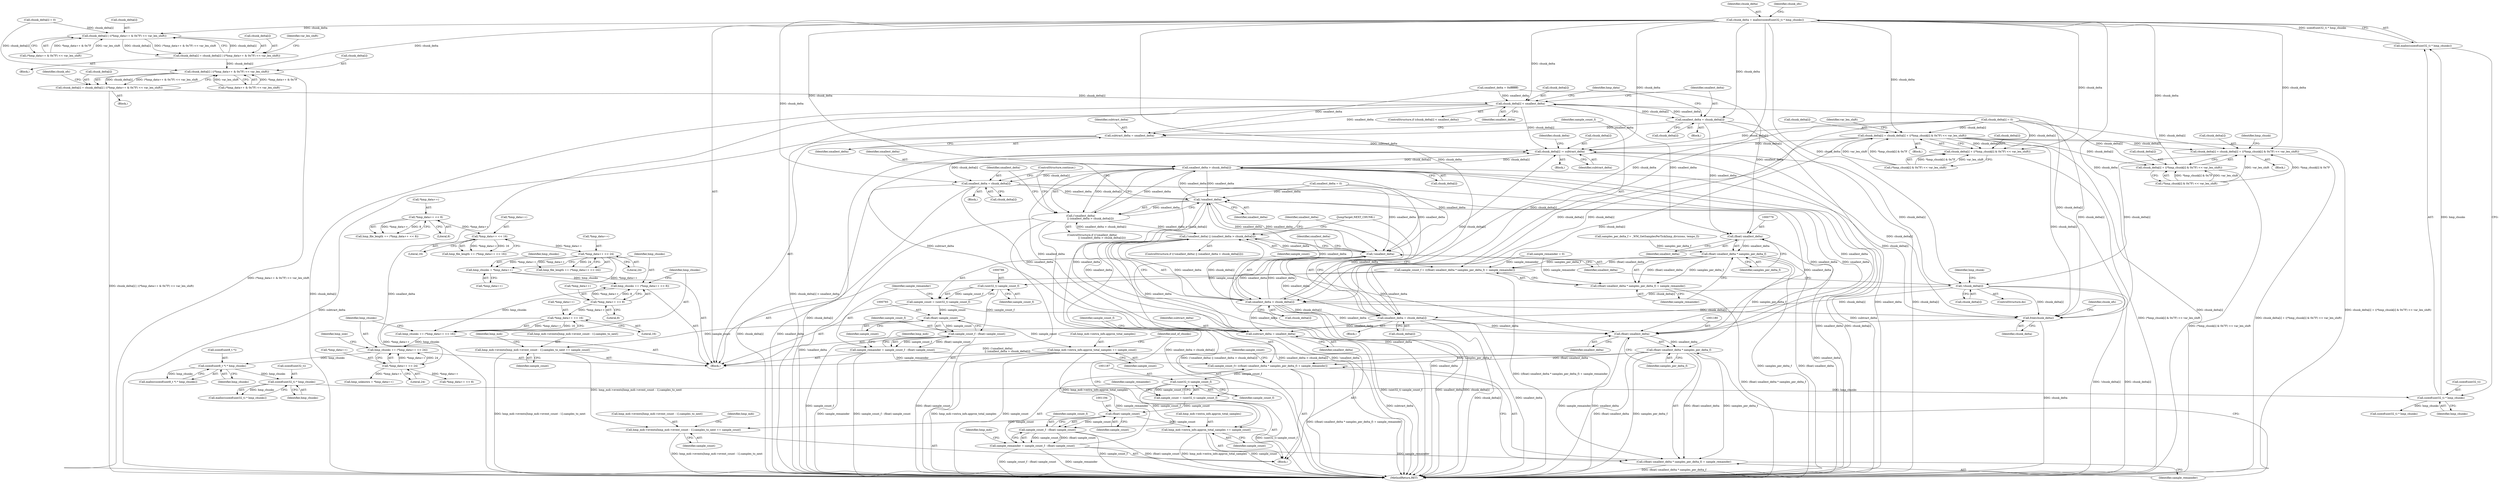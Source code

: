 digraph "0_wildmidi_660b513d99bced8783a4a5984ac2f742c74ebbdd_0@API" {
"1000501" [label="(Call,chunk_delta = malloc(sizeof(uint32_t) * hmp_chunks))"];
"1000503" [label="(Call,malloc(sizeof(uint32_t) * hmp_chunks))"];
"1000504" [label="(Call,sizeof(uint32_t) * hmp_chunks)"];
"1000497" [label="(Call,sizeof(uint32_t) * hmp_chunks)"];
"1000490" [label="(Call,sizeof(uint8_t *) * hmp_chunks)"];
"1000327" [label="(Call,hmp_chunks += (*hmp_data++ << 24))"];
"1000329" [label="(Call,*hmp_data++ << 24)"];
"1000322" [label="(Call,*hmp_data++ << 16)"];
"1000315" [label="(Call,*hmp_data++ << 8)"];
"1000292" [label="(Call,*hmp_data++ << 24)"];
"1000285" [label="(Call,*hmp_data++ << 16)"];
"1000278" [label="(Call,*hmp_data++ << 8)"];
"1000320" [label="(Call,hmp_chunks += (*hmp_data++ << 16))"];
"1000313" [label="(Call,hmp_chunks += (*hmp_data++ << 8))"];
"1000308" [label="(Call,hmp_chunks = *hmp_data++)"];
"1000689" [label="(Call,chunk_delta[i] | ((*hmp_data++ & 0x7F) << var_len_shift))"];
"1000685" [label="(Call,chunk_delta[i] = chunk_delta[i] | ((*hmp_data++ & 0x7F) << var_len_shift))"];
"1000715" [label="(Call,chunk_delta[i] | ((*hmp_data++ & 0x7F) << var_len_shift))"];
"1000711" [label="(Call,chunk_delta[i] = chunk_delta[i] | ((*hmp_data++ & 0x7F) << var_len_shift))"];
"1000731" [label="(Call,chunk_delta[i] < smallest_delta)"];
"1000737" [label="(Call,smallest_delta = chunk_delta[i])"];
"1000771" [label="(Call,subtract_delta = smallest_delta)"];
"1000843" [label="(Call,chunk_delta[i] -= subtract_delta)"];
"1000857" [label="(Call,smallest_delta > chunk_delta[i])"];
"1000855" [label="(Call,!smallest_delta)"];
"1000854" [label="(Call,(!smallest_delta)\n                        || (smallest_delta > chunk_delta[i]))"];
"1001156" [label="(Call,(!smallest_delta) || (smallest_delta > chunk_delta[i]))"];
"1001157" [label="(Call,!smallest_delta)"];
"1001159" [label="(Call,smallest_delta > chunk_delta[i])"];
"1001165" [label="(Call,smallest_delta = chunk_delta[i])"];
"1001172" [label="(Call,subtract_delta = smallest_delta)"];
"1001179" [label="(Call,(float) smallest_delta)"];
"1001178" [label="(Call,(float) smallest_delta * samples_per_delta_f)"];
"1001175" [label="(Call,sample_count_f= (((float) smallest_delta * samples_per_delta_f) + sample_remainder))"];
"1001186" [label="(Call,(uint32_t) sample_count_f)"];
"1001184" [label="(Call,sample_count = (uint32_t) sample_count_f)"];
"1001193" [label="(Call,(float) sample_count)"];
"1001191" [label="(Call,sample_count_f - (float) sample_count)"];
"1001189" [label="(Call,sample_remainder = sample_count_f - (float) sample_count)"];
"1001177" [label="(Call,((float) smallest_delta * samples_per_delta_f) + sample_remainder)"];
"1001196" [label="(Call,hmp_mdi->events[hmp_mdi->event_count - 1].samples_to_next += sample_count)"];
"1001209" [label="(Call,hmp_mdi->extra_info.approx_total_samples += sample_count)"];
"1001271" [label="(Call,free(chunk_delta))"];
"1000863" [label="(Call,smallest_delta = chunk_delta[i])"];
"1000778" [label="(Call,(float) smallest_delta)"];
"1000777" [label="(Call,(float) smallest_delta * samples_per_delta_f)"];
"1000774" [label="(Call,sample_count_f = (((float) smallest_delta * samples_per_delta_f) + sample_remainder))"];
"1000785" [label="(Call,(uint32_t) sample_count_f)"];
"1000783" [label="(Call,sample_count = (uint32_t) sample_count_f)"];
"1000792" [label="(Call,(float) sample_count)"];
"1000790" [label="(Call,sample_count_f - (float) sample_count)"];
"1000788" [label="(Call,sample_remainder = sample_count_f - (float) sample_count)"];
"1000795" [label="(Call,hmp_mdi->events[hmp_mdi->event_count - 1].samples_to_next += sample_count)"];
"1000808" [label="(Call,hmp_mdi->extra_info.approx_total_samples += sample_count)"];
"1000776" [label="(Call,((float) smallest_delta * samples_per_delta_f) + sample_remainder)"];
"1001081" [label="(Call,chunk_delta[i] = chunk_delta[i] + ((*hmp_chunk[i] & 0x7F) << var_len_shift))"];
"1001085" [label="(Call,chunk_delta[i] + ((*hmp_chunk[i] & 0x7F) << var_len_shift))"];
"1001127" [label="(Call,chunk_delta[i] = chunk_delta[i] + ((*hmp_chunk[i] & 0x7F) << var_len_shift))"];
"1001151" [label="(Call,!chunk_delta[i])"];
"1001131" [label="(Call,chunk_delta[i] + ((*hmp_chunk[i] & 0x7F) << var_len_shift))"];
"1000283" [label="(Call,hmp_file_length += (*hmp_data++ << 16))"];
"1000870" [label="(Block,)"];
"1000491" [label="(Call,sizeof(uint8_t *))"];
"1000279" [label="(Call,*hmp_data++)"];
"1001165" [label="(Call,smallest_delta = chunk_delta[i])"];
"1000858" [label="(Identifier,smallest_delta)"];
"1000507" [label="(Identifier,hmp_chunks)"];
"1001155" [label="(ControlStructure,if ((!smallest_delta) || (smallest_delta > chunk_delta[i])))"];
"1001208" [label="(Identifier,sample_count)"];
"1000685" [label="(Call,chunk_delta[i] = chunk_delta[i] | ((*hmp_data++ & 0x7F) << var_len_shift))"];
"1000693" [label="(Call,(*hmp_data++ & 0x7F) << var_len_shift)"];
"1001183" [label="(Identifier,sample_remainder)"];
"1000780" [label="(Identifier,smallest_delta)"];
"1000731" [label="(Call,chunk_delta[i] < smallest_delta)"];
"1000503" [label="(Call,malloc(sizeof(uint32_t) * hmp_chunks))"];
"1000335" [label="(Identifier,hmp_size)"];
"1000738" [label="(Identifier,smallest_delta)"];
"1001177" [label="(Call,((float) smallest_delta * samples_per_delta_f) + sample_remainder)"];
"1000854" [label="(Call,(!smallest_delta)\n                        || (smallest_delta > chunk_delta[i]))"];
"1000689" [label="(Call,chunk_delta[i] | ((*hmp_data++ & 0x7F) << var_len_shift))"];
"1000690" [label="(Call,chunk_delta[i])"];
"1000739" [label="(Call,chunk_delta[i])"];
"1001082" [label="(Call,chunk_delta[i])"];
"1000498" [label="(Call,sizeof(uint32_t))"];
"1000782" [label="(Identifier,sample_remainder)"];
"1000736" [label="(Block,)"];
"1001274" [label="(Identifier,chunk_ofs)"];
"1000497" [label="(Call,sizeof(uint32_t) * hmp_chunks)"];
"1001185" [label="(Identifier,sample_count)"];
"1000869" [label="(ControlStructure,do)"];
"1000308" [label="(Call,hmp_chunks = *hmp_data++)"];
"1000322" [label="(Call,*hmp_data++ << 16)"];
"1000316" [label="(Call,*hmp_data++)"];
"1000743" [label="(Identifier,hmp_data)"];
"1001210" [label="(Call,hmp_mdi->extra_info.approx_total_samples)"];
"1001178" [label="(Call,(float) smallest_delta * samples_per_delta_f)"];
"1000819" [label="(Block,)"];
"1000423" [label="(Call,samples_per_delta_f = _WM_GetSamplesPerTick(hmp_divisions, tempo_f))"];
"1001074" [label="(Block,)"];
"1000799" [label="(Identifier,hmp_mdi)"];
"1001287" [label="(MethodReturn,RET)"];
"1001212" [label="(Identifier,hmp_mdi)"];
"1000330" [label="(Call,*hmp_data++)"];
"1001131" [label="(Call,chunk_delta[i] + ((*hmp_chunk[i] & 0x7F) << var_len_shift))"];
"1000857" [label="(Call,smallest_delta > chunk_delta[i])"];
"1000496" [label="(Call,malloc(sizeof(uint32_t) * hmp_chunks))"];
"1000732" [label="(Call,chunk_delta[i])"];
"1000669" [label="(Call,chunk_delta[i] = 0)"];
"1001152" [label="(Call,chunk_delta[i])"];
"1000784" [label="(Identifier,sample_count)"];
"1000329" [label="(Call,*hmp_data++ << 24)"];
"1001135" [label="(Call,(*hmp_chunk[i] & 0x7F) << var_len_shift)"];
"1001179" [label="(Call,(float) smallest_delta)"];
"1000850" [label="(Identifier,chunk_delta)"];
"1000859" [label="(Call,chunk_delta[i])"];
"1000286" [label="(Call,*hmp_data++)"];
"1000788" [label="(Call,sample_remainder = sample_count_f - (float) sample_count)"];
"1000811" [label="(Identifier,hmp_mdi)"];
"1001186" [label="(Call,(uint32_t) sample_count_f)"];
"1000333" [label="(Literal,24)"];
"1001193" [label="(Call,(float) sample_count)"];
"1001209" [label="(Call,hmp_mdi->extra_info.approx_total_samples += sample_count)"];
"1000505" [label="(Call,sizeof(uint32_t))"];
"1001181" [label="(Identifier,smallest_delta)"];
"1000327" [label="(Call,hmp_chunks += (*hmp_data++ << 24))"];
"1000500" [label="(Identifier,hmp_chunks)"];
"1000715" [label="(Call,chunk_delta[i] | ((*hmp_data++ & 0x7F) << var_len_shift))"];
"1001195" [label="(Identifier,sample_count)"];
"1000792" [label="(Call,(float) sample_count)"];
"1001098" [label="(Identifier,var_len_shift)"];
"1001200" [label="(Identifier,hmp_mdi)"];
"1001174" [label="(Identifier,smallest_delta)"];
"1000323" [label="(Call,*hmp_data++)"];
"1000326" [label="(Literal,16)"];
"1001158" [label="(Identifier,smallest_delta)"];
"1001190" [label="(Identifier,sample_remainder)"];
"1001085" [label="(Call,chunk_delta[i] + ((*hmp_chunk[i] & 0x7F) << var_len_shift))"];
"1000843" [label="(Call,chunk_delta[i] -= subtract_delta)"];
"1001159" [label="(Call,smallest_delta > chunk_delta[i])"];
"1000282" [label="(Literal,8)"];
"1001160" [label="(Identifier,smallest_delta)"];
"1001170" [label="(JumpTarget,NEXT_CHUNK:)"];
"1001196" [label="(Call,hmp_mdi->events[hmp_mdi->event_count - 1].samples_to_next += sample_count)"];
"1000774" [label="(Call,sample_count_f = (((float) smallest_delta * samples_per_delta_f) + sample_remainder))"];
"1001189" [label="(Call,sample_remainder = sample_count_f - (float) sample_count)"];
"1000511" [label="(Call,sizeof(uint32_t) * hmp_chunks)"];
"1000847" [label="(Identifier,subtract_delta)"];
"1000865" [label="(Call,chunk_delta[i])"];
"1000493" [label="(Identifier,hmp_chunks)"];
"1000737" [label="(Call,smallest_delta = chunk_delta[i])"];
"1000190" [label="(Call,sample_remainder = 0)"];
"1001184" [label="(Call,sample_count = (uint32_t) sample_count_f)"];
"1001132" [label="(Call,chunk_delta[i])"];
"1001164" [label="(Block,)"];
"1001081" [label="(Call,chunk_delta[i] = chunk_delta[i] + ((*hmp_chunk[i] & 0x7F) << var_len_shift))"];
"1001166" [label="(Identifier,smallest_delta)"];
"1000795" [label="(Call,hmp_mdi->events[hmp_mdi->event_count - 1].samples_to_next += sample_count)"];
"1000864" [label="(Identifier,smallest_delta)"];
"1000285" [label="(Call,*hmp_data++ << 16)"];
"1000719" [label="(Call,(*hmp_data++ & 0x7F) << var_len_shift)"];
"1001151" [label="(Call,!chunk_delta[i])"];
"1000856" [label="(Identifier,smallest_delta)"];
"1001175" [label="(Call,sample_count_f= (((float) smallest_delta * samples_per_delta_f) + sample_remainder))"];
"1000777" [label="(Call,(float) smallest_delta * samples_per_delta_f)"];
"1000309" [label="(Identifier,hmp_chunks)"];
"1000877" [label="(Identifier,hmp_chunk)"];
"1000711" [label="(Call,chunk_delta[i] = chunk_delta[i] | ((*hmp_data++ & 0x7F) << var_len_shift))"];
"1000314" [label="(Identifier,hmp_chunks)"];
"1000730" [label="(ControlStructure,if (chunk_delta[i] < smallest_delta))"];
"1001176" [label="(Identifier,sample_count_f)"];
"1000728" [label="(Identifier,chunk_ofs)"];
"1001191" [label="(Call,sample_count_f - (float) sample_count)"];
"1000809" [label="(Call,hmp_mdi->extra_info.approx_total_samples)"];
"1001172" [label="(Call,subtract_delta = smallest_delta)"];
"1000534" [label="(Block,)"];
"1000337" [label="(Call,hmp_unknown = *hmp_data++)"];
"1000292" [label="(Call,*hmp_data++ << 24)"];
"1000796" [label="(Call,hmp_mdi->events[hmp_mdi->event_count - 1].samples_to_next)"];
"1001197" [label="(Call,hmp_mdi->events[hmp_mdi->event_count - 1].samples_to_next)"];
"1000489" [label="(Call,malloc(sizeof(uint8_t *) * hmp_chunks))"];
"1000344" [label="(Call,*hmp_data++ << 8)"];
"1000315" [label="(Call,*hmp_data++ << 8)"];
"1000790" [label="(Call,sample_count_f - (float) sample_count)"];
"1000771" [label="(Call,subtract_delta = smallest_delta)"];
"1000844" [label="(Call,chunk_delta[i])"];
"1000814" [label="(Identifier,sample_count)"];
"1000773" [label="(Identifier,smallest_delta)"];
"1000783" [label="(Call,sample_count = (uint32_t) sample_count_f)"];
"1001167" [label="(Call,chunk_delta[i])"];
"1000808" [label="(Call,hmp_mdi->extra_info.approx_total_samples += sample_count)"];
"1000290" [label="(Call,hmp_file_length += (*hmp_data++ << 24))"];
"1000791" [label="(Identifier,sample_count_f)"];
"1000490" [label="(Call,sizeof(uint8_t *) * hmp_chunks)"];
"1000522" [label="(Call,smallest_delta = 0xffffffff)"];
"1001272" [label="(Identifier,chunk_delta)"];
"1000817" [label="(Identifier,end_of_chunks)"];
"1000794" [label="(Identifier,sample_count)"];
"1000502" [label="(Identifier,chunk_delta)"];
"1000293" [label="(Call,*hmp_data++)"];
"1001128" [label="(Call,chunk_delta[i])"];
"1000853" [label="(ControlStructure,if ((!smallest_delta)\n                        || (smallest_delta > chunk_delta[i])))"];
"1001086" [label="(Call,chunk_delta[i])"];
"1000842" [label="(Block,)"];
"1000684" [label="(Block,)"];
"1001056" [label="(Call,chunk_delta[i] = 0)"];
"1000276" [label="(Call,hmp_file_length += (*hmp_data++ << 8))"];
"1000320" [label="(Call,hmp_chunks += (*hmp_data++ << 16))"];
"1001156" [label="(Call,(!smallest_delta) || (smallest_delta > chunk_delta[i]))"];
"1000289" [label="(Literal,16)"];
"1001089" [label="(Call,(*hmp_chunk[i] & 0x7F) << var_len_shift)"];
"1001145" [label="(Identifier,hmp_chunk)"];
"1000321" [label="(Identifier,hmp_chunks)"];
"1001127" [label="(Call,chunk_delta[i] = chunk_delta[i] + ((*hmp_chunk[i] & 0x7F) << var_len_shift))"];
"1001215" [label="(Identifier,sample_count)"];
"1000313" [label="(Call,hmp_chunks += (*hmp_data++ << 8))"];
"1000863" [label="(Call,smallest_delta = chunk_delta[i])"];
"1000509" [label="(Identifier,chunk_ofs)"];
"1001188" [label="(Identifier,sample_count_f)"];
"1000296" [label="(Literal,24)"];
"1000807" [label="(Identifier,sample_count)"];
"1000712" [label="(Call,chunk_delta[i])"];
"1000785" [label="(Call,(uint32_t) sample_count_f)"];
"1000862" [label="(Block,)"];
"1000686" [label="(Call,chunk_delta[i])"];
"1000776" [label="(Call,((float) smallest_delta * samples_per_delta_f) + sample_remainder)"];
"1001271" [label="(Call,free(chunk_delta))"];
"1000868" [label="(ControlStructure,continue;)"];
"1000735" [label="(Identifier,smallest_delta)"];
"1000501" [label="(Call,chunk_delta = malloc(sizeof(uint32_t) * hmp_chunks))"];
"1000328" [label="(Identifier,hmp_chunks)"];
"1001173" [label="(Identifier,subtract_delta)"];
"1000781" [label="(Identifier,samples_per_delta_f)"];
"1000775" [label="(Identifier,sample_count_f)"];
"1000787" [label="(Identifier,sample_count_f)"];
"1000106" [label="(Block,)"];
"1000716" [label="(Call,chunk_delta[i])"];
"1001161" [label="(Call,chunk_delta[i])"];
"1000772" [label="(Identifier,subtract_delta)"];
"1000855" [label="(Call,!smallest_delta)"];
"1000319" [label="(Literal,8)"];
"1001157" [label="(Call,!smallest_delta)"];
"1001182" [label="(Identifier,samples_per_delta_f)"];
"1000789" [label="(Identifier,sample_remainder)"];
"1000820" [label="(Call,smallest_delta = 0)"];
"1000504" [label="(Call,sizeof(uint32_t) * hmp_chunks)"];
"1000701" [label="(Identifier,var_len_shift)"];
"1000278" [label="(Call,*hmp_data++ << 8)"];
"1001192" [label="(Identifier,sample_count_f)"];
"1000778" [label="(Call,(float) smallest_delta)"];
"1000310" [label="(Call,*hmp_data++)"];
"1000501" -> "1000106"  [label="AST: "];
"1000501" -> "1000503"  [label="CFG: "];
"1000502" -> "1000501"  [label="AST: "];
"1000503" -> "1000501"  [label="AST: "];
"1000509" -> "1000501"  [label="CFG: "];
"1000503" -> "1000501"  [label="DDG: sizeof(uint32_t) * hmp_chunks"];
"1000501" -> "1000689"  [label="DDG: chunk_delta"];
"1000501" -> "1000715"  [label="DDG: chunk_delta"];
"1000501" -> "1000731"  [label="DDG: chunk_delta"];
"1000501" -> "1000737"  [label="DDG: chunk_delta"];
"1000501" -> "1000843"  [label="DDG: chunk_delta"];
"1000501" -> "1000857"  [label="DDG: chunk_delta"];
"1000501" -> "1000863"  [label="DDG: chunk_delta"];
"1000501" -> "1001081"  [label="DDG: chunk_delta"];
"1000501" -> "1001085"  [label="DDG: chunk_delta"];
"1000501" -> "1001127"  [label="DDG: chunk_delta"];
"1000501" -> "1001131"  [label="DDG: chunk_delta"];
"1000501" -> "1001151"  [label="DDG: chunk_delta"];
"1000501" -> "1001159"  [label="DDG: chunk_delta"];
"1000501" -> "1001165"  [label="DDG: chunk_delta"];
"1000501" -> "1001271"  [label="DDG: chunk_delta"];
"1000503" -> "1000504"  [label="CFG: "];
"1000504" -> "1000503"  [label="AST: "];
"1000504" -> "1000503"  [label="DDG: hmp_chunks"];
"1000504" -> "1000507"  [label="CFG: "];
"1000505" -> "1000504"  [label="AST: "];
"1000507" -> "1000504"  [label="AST: "];
"1000497" -> "1000504"  [label="DDG: hmp_chunks"];
"1000504" -> "1000511"  [label="DDG: hmp_chunks"];
"1000497" -> "1000496"  [label="AST: "];
"1000497" -> "1000500"  [label="CFG: "];
"1000498" -> "1000497"  [label="AST: "];
"1000500" -> "1000497"  [label="AST: "];
"1000496" -> "1000497"  [label="CFG: "];
"1000497" -> "1000496"  [label="DDG: hmp_chunks"];
"1000490" -> "1000497"  [label="DDG: hmp_chunks"];
"1000490" -> "1000489"  [label="AST: "];
"1000490" -> "1000493"  [label="CFG: "];
"1000491" -> "1000490"  [label="AST: "];
"1000493" -> "1000490"  [label="AST: "];
"1000489" -> "1000490"  [label="CFG: "];
"1000490" -> "1000489"  [label="DDG: hmp_chunks"];
"1000327" -> "1000490"  [label="DDG: hmp_chunks"];
"1000327" -> "1000106"  [label="AST: "];
"1000327" -> "1000329"  [label="CFG: "];
"1000328" -> "1000327"  [label="AST: "];
"1000329" -> "1000327"  [label="AST: "];
"1000335" -> "1000327"  [label="CFG: "];
"1000329" -> "1000327"  [label="DDG: *hmp_data++"];
"1000329" -> "1000327"  [label="DDG: 24"];
"1000320" -> "1000327"  [label="DDG: hmp_chunks"];
"1000329" -> "1000333"  [label="CFG: "];
"1000330" -> "1000329"  [label="AST: "];
"1000333" -> "1000329"  [label="AST: "];
"1000322" -> "1000329"  [label="DDG: *hmp_data++"];
"1000329" -> "1000337"  [label="DDG: *hmp_data++"];
"1000329" -> "1000344"  [label="DDG: *hmp_data++"];
"1000322" -> "1000320"  [label="AST: "];
"1000322" -> "1000326"  [label="CFG: "];
"1000323" -> "1000322"  [label="AST: "];
"1000326" -> "1000322"  [label="AST: "];
"1000320" -> "1000322"  [label="CFG: "];
"1000322" -> "1000320"  [label="DDG: *hmp_data++"];
"1000322" -> "1000320"  [label="DDG: 16"];
"1000315" -> "1000322"  [label="DDG: *hmp_data++"];
"1000315" -> "1000313"  [label="AST: "];
"1000315" -> "1000319"  [label="CFG: "];
"1000316" -> "1000315"  [label="AST: "];
"1000319" -> "1000315"  [label="AST: "];
"1000313" -> "1000315"  [label="CFG: "];
"1000315" -> "1000313"  [label="DDG: *hmp_data++"];
"1000315" -> "1000313"  [label="DDG: 8"];
"1000292" -> "1000315"  [label="DDG: *hmp_data++"];
"1000292" -> "1000290"  [label="AST: "];
"1000292" -> "1000296"  [label="CFG: "];
"1000293" -> "1000292"  [label="AST: "];
"1000296" -> "1000292"  [label="AST: "];
"1000290" -> "1000292"  [label="CFG: "];
"1000292" -> "1000290"  [label="DDG: *hmp_data++"];
"1000292" -> "1000290"  [label="DDG: 24"];
"1000285" -> "1000292"  [label="DDG: *hmp_data++"];
"1000292" -> "1000308"  [label="DDG: *hmp_data++"];
"1000285" -> "1000283"  [label="AST: "];
"1000285" -> "1000289"  [label="CFG: "];
"1000286" -> "1000285"  [label="AST: "];
"1000289" -> "1000285"  [label="AST: "];
"1000283" -> "1000285"  [label="CFG: "];
"1000285" -> "1000283"  [label="DDG: *hmp_data++"];
"1000285" -> "1000283"  [label="DDG: 16"];
"1000278" -> "1000285"  [label="DDG: *hmp_data++"];
"1000278" -> "1000276"  [label="AST: "];
"1000278" -> "1000282"  [label="CFG: "];
"1000279" -> "1000278"  [label="AST: "];
"1000282" -> "1000278"  [label="AST: "];
"1000276" -> "1000278"  [label="CFG: "];
"1000278" -> "1000276"  [label="DDG: *hmp_data++"];
"1000278" -> "1000276"  [label="DDG: 8"];
"1000320" -> "1000106"  [label="AST: "];
"1000321" -> "1000320"  [label="AST: "];
"1000328" -> "1000320"  [label="CFG: "];
"1000313" -> "1000320"  [label="DDG: hmp_chunks"];
"1000313" -> "1000106"  [label="AST: "];
"1000314" -> "1000313"  [label="AST: "];
"1000321" -> "1000313"  [label="CFG: "];
"1000308" -> "1000313"  [label="DDG: hmp_chunks"];
"1000308" -> "1000106"  [label="AST: "];
"1000308" -> "1000310"  [label="CFG: "];
"1000309" -> "1000308"  [label="AST: "];
"1000310" -> "1000308"  [label="AST: "];
"1000314" -> "1000308"  [label="CFG: "];
"1000689" -> "1000685"  [label="AST: "];
"1000689" -> "1000693"  [label="CFG: "];
"1000690" -> "1000689"  [label="AST: "];
"1000693" -> "1000689"  [label="AST: "];
"1000685" -> "1000689"  [label="CFG: "];
"1000689" -> "1000685"  [label="DDG: chunk_delta[i]"];
"1000689" -> "1000685"  [label="DDG: (*hmp_data++ & 0x7F) << var_len_shift"];
"1000685" -> "1000689"  [label="DDG: chunk_delta[i]"];
"1000669" -> "1000689"  [label="DDG: chunk_delta[i]"];
"1000693" -> "1000689"  [label="DDG: *hmp_data++ & 0x7F"];
"1000693" -> "1000689"  [label="DDG: var_len_shift"];
"1000685" -> "1000684"  [label="AST: "];
"1000686" -> "1000685"  [label="AST: "];
"1000701" -> "1000685"  [label="CFG: "];
"1000685" -> "1000715"  [label="DDG: chunk_delta[i]"];
"1000715" -> "1000711"  [label="AST: "];
"1000715" -> "1000719"  [label="CFG: "];
"1000716" -> "1000715"  [label="AST: "];
"1000719" -> "1000715"  [label="AST: "];
"1000711" -> "1000715"  [label="CFG: "];
"1000715" -> "1001287"  [label="DDG: (*hmp_data++ & 0x7F) << var_len_shift"];
"1000715" -> "1000711"  [label="DDG: chunk_delta[i]"];
"1000715" -> "1000711"  [label="DDG: (*hmp_data++ & 0x7F) << var_len_shift"];
"1000669" -> "1000715"  [label="DDG: chunk_delta[i]"];
"1000719" -> "1000715"  [label="DDG: *hmp_data++ & 0x7F"];
"1000719" -> "1000715"  [label="DDG: var_len_shift"];
"1000711" -> "1000534"  [label="AST: "];
"1000712" -> "1000711"  [label="AST: "];
"1000728" -> "1000711"  [label="CFG: "];
"1000711" -> "1001287"  [label="DDG: chunk_delta[i] | ((*hmp_data++ & 0x7F) << var_len_shift)"];
"1000711" -> "1000731"  [label="DDG: chunk_delta[i]"];
"1000731" -> "1000730"  [label="AST: "];
"1000731" -> "1000735"  [label="CFG: "];
"1000732" -> "1000731"  [label="AST: "];
"1000735" -> "1000731"  [label="AST: "];
"1000738" -> "1000731"  [label="CFG: "];
"1000743" -> "1000731"  [label="CFG: "];
"1000731" -> "1001287"  [label="DDG: smallest_delta"];
"1000731" -> "1001287"  [label="DDG: chunk_delta[i] < smallest_delta"];
"1000731" -> "1001287"  [label="DDG: chunk_delta[i]"];
"1000737" -> "1000731"  [label="DDG: smallest_delta"];
"1000522" -> "1000731"  [label="DDG: smallest_delta"];
"1000731" -> "1000737"  [label="DDG: chunk_delta[i]"];
"1000731" -> "1000771"  [label="DDG: smallest_delta"];
"1000731" -> "1000778"  [label="DDG: smallest_delta"];
"1000731" -> "1000843"  [label="DDG: chunk_delta[i]"];
"1000731" -> "1001271"  [label="DDG: chunk_delta[i]"];
"1000737" -> "1000736"  [label="AST: "];
"1000737" -> "1000739"  [label="CFG: "];
"1000738" -> "1000737"  [label="AST: "];
"1000739" -> "1000737"  [label="AST: "];
"1000743" -> "1000737"  [label="CFG: "];
"1000737" -> "1001287"  [label="DDG: chunk_delta[i]"];
"1000737" -> "1001287"  [label="DDG: smallest_delta"];
"1000737" -> "1000771"  [label="DDG: smallest_delta"];
"1000737" -> "1000778"  [label="DDG: smallest_delta"];
"1000771" -> "1000106"  [label="AST: "];
"1000771" -> "1000773"  [label="CFG: "];
"1000772" -> "1000771"  [label="AST: "];
"1000773" -> "1000771"  [label="AST: "];
"1000775" -> "1000771"  [label="CFG: "];
"1000771" -> "1001287"  [label="DDG: subtract_delta"];
"1000522" -> "1000771"  [label="DDG: smallest_delta"];
"1000771" -> "1000843"  [label="DDG: subtract_delta"];
"1000843" -> "1000842"  [label="AST: "];
"1000843" -> "1000847"  [label="CFG: "];
"1000844" -> "1000843"  [label="AST: "];
"1000847" -> "1000843"  [label="AST: "];
"1000850" -> "1000843"  [label="CFG: "];
"1000843" -> "1001287"  [label="DDG: chunk_delta[i]"];
"1000843" -> "1001287"  [label="DDG: subtract_delta"];
"1001172" -> "1000843"  [label="DDG: subtract_delta"];
"1001056" -> "1000843"  [label="DDG: chunk_delta[i]"];
"1000857" -> "1000843"  [label="DDG: chunk_delta[i]"];
"1001151" -> "1000843"  [label="DDG: chunk_delta[i]"];
"1001159" -> "1000843"  [label="DDG: chunk_delta[i]"];
"1001081" -> "1000843"  [label="DDG: chunk_delta[i]"];
"1000843" -> "1000857"  [label="DDG: chunk_delta[i]"];
"1000843" -> "1000863"  [label="DDG: chunk_delta[i]"];
"1000843" -> "1001271"  [label="DDG: chunk_delta[i]"];
"1000857" -> "1000854"  [label="AST: "];
"1000857" -> "1000859"  [label="CFG: "];
"1000858" -> "1000857"  [label="AST: "];
"1000859" -> "1000857"  [label="AST: "];
"1000854" -> "1000857"  [label="CFG: "];
"1000857" -> "1001287"  [label="DDG: smallest_delta"];
"1000857" -> "1001287"  [label="DDG: chunk_delta[i]"];
"1000857" -> "1000855"  [label="DDG: smallest_delta"];
"1000857" -> "1000854"  [label="DDG: smallest_delta"];
"1000857" -> "1000854"  [label="DDG: chunk_delta[i]"];
"1000855" -> "1000857"  [label="DDG: smallest_delta"];
"1000857" -> "1000863"  [label="DDG: chunk_delta[i]"];
"1000857" -> "1001157"  [label="DDG: smallest_delta"];
"1000857" -> "1001172"  [label="DDG: smallest_delta"];
"1000857" -> "1001179"  [label="DDG: smallest_delta"];
"1000857" -> "1001271"  [label="DDG: chunk_delta[i]"];
"1000855" -> "1000854"  [label="AST: "];
"1000855" -> "1000856"  [label="CFG: "];
"1000856" -> "1000855"  [label="AST: "];
"1000858" -> "1000855"  [label="CFG: "];
"1000854" -> "1000855"  [label="CFG: "];
"1000855" -> "1001287"  [label="DDG: smallest_delta"];
"1000855" -> "1000854"  [label="DDG: smallest_delta"];
"1001165" -> "1000855"  [label="DDG: smallest_delta"];
"1000863" -> "1000855"  [label="DDG: smallest_delta"];
"1001159" -> "1000855"  [label="DDG: smallest_delta"];
"1001157" -> "1000855"  [label="DDG: smallest_delta"];
"1000820" -> "1000855"  [label="DDG: smallest_delta"];
"1000855" -> "1001157"  [label="DDG: smallest_delta"];
"1000855" -> "1001172"  [label="DDG: smallest_delta"];
"1000855" -> "1001179"  [label="DDG: smallest_delta"];
"1000854" -> "1000853"  [label="AST: "];
"1000864" -> "1000854"  [label="CFG: "];
"1000868" -> "1000854"  [label="CFG: "];
"1000854" -> "1001287"  [label="DDG: smallest_delta > chunk_delta[i]"];
"1000854" -> "1001287"  [label="DDG: !smallest_delta"];
"1000854" -> "1001287"  [label="DDG: (!smallest_delta)\n                        || (smallest_delta > chunk_delta[i])"];
"1001156" -> "1000854"  [label="DDG: smallest_delta > chunk_delta[i]"];
"1000854" -> "1001156"  [label="DDG: smallest_delta > chunk_delta[i]"];
"1001156" -> "1001155"  [label="AST: "];
"1001156" -> "1001157"  [label="CFG: "];
"1001156" -> "1001159"  [label="CFG: "];
"1001157" -> "1001156"  [label="AST: "];
"1001159" -> "1001156"  [label="AST: "];
"1001166" -> "1001156"  [label="CFG: "];
"1001170" -> "1001156"  [label="CFG: "];
"1001156" -> "1001287"  [label="DDG: (!smallest_delta) || (smallest_delta > chunk_delta[i])"];
"1001156" -> "1001287"  [label="DDG: smallest_delta > chunk_delta[i]"];
"1001156" -> "1001287"  [label="DDG: !smallest_delta"];
"1001157" -> "1001156"  [label="DDG: smallest_delta"];
"1001159" -> "1001156"  [label="DDG: smallest_delta"];
"1001159" -> "1001156"  [label="DDG: chunk_delta[i]"];
"1001157" -> "1001158"  [label="CFG: "];
"1001158" -> "1001157"  [label="AST: "];
"1001160" -> "1001157"  [label="CFG: "];
"1001157" -> "1001287"  [label="DDG: smallest_delta"];
"1001165" -> "1001157"  [label="DDG: smallest_delta"];
"1000863" -> "1001157"  [label="DDG: smallest_delta"];
"1001159" -> "1001157"  [label="DDG: smallest_delta"];
"1000820" -> "1001157"  [label="DDG: smallest_delta"];
"1001157" -> "1001159"  [label="DDG: smallest_delta"];
"1001157" -> "1001172"  [label="DDG: smallest_delta"];
"1001157" -> "1001179"  [label="DDG: smallest_delta"];
"1001159" -> "1001161"  [label="CFG: "];
"1001160" -> "1001159"  [label="AST: "];
"1001161" -> "1001159"  [label="AST: "];
"1001159" -> "1001287"  [label="DDG: smallest_delta"];
"1001159" -> "1001287"  [label="DDG: chunk_delta[i]"];
"1001056" -> "1001159"  [label="DDG: chunk_delta[i]"];
"1001151" -> "1001159"  [label="DDG: chunk_delta[i]"];
"1001081" -> "1001159"  [label="DDG: chunk_delta[i]"];
"1001159" -> "1001165"  [label="DDG: chunk_delta[i]"];
"1001159" -> "1001172"  [label="DDG: smallest_delta"];
"1001159" -> "1001179"  [label="DDG: smallest_delta"];
"1001159" -> "1001271"  [label="DDG: chunk_delta[i]"];
"1001165" -> "1001164"  [label="AST: "];
"1001165" -> "1001167"  [label="CFG: "];
"1001166" -> "1001165"  [label="AST: "];
"1001167" -> "1001165"  [label="AST: "];
"1001170" -> "1001165"  [label="CFG: "];
"1001165" -> "1001287"  [label="DDG: smallest_delta"];
"1001165" -> "1001287"  [label="DDG: chunk_delta[i]"];
"1001056" -> "1001165"  [label="DDG: chunk_delta[i]"];
"1001151" -> "1001165"  [label="DDG: chunk_delta[i]"];
"1001081" -> "1001165"  [label="DDG: chunk_delta[i]"];
"1001165" -> "1001172"  [label="DDG: smallest_delta"];
"1001165" -> "1001179"  [label="DDG: smallest_delta"];
"1001172" -> "1000819"  [label="AST: "];
"1001172" -> "1001174"  [label="CFG: "];
"1001173" -> "1001172"  [label="AST: "];
"1001174" -> "1001172"  [label="AST: "];
"1001176" -> "1001172"  [label="CFG: "];
"1001172" -> "1001287"  [label="DDG: subtract_delta"];
"1000863" -> "1001172"  [label="DDG: smallest_delta"];
"1000820" -> "1001172"  [label="DDG: smallest_delta"];
"1001179" -> "1001178"  [label="AST: "];
"1001179" -> "1001181"  [label="CFG: "];
"1001180" -> "1001179"  [label="AST: "];
"1001181" -> "1001179"  [label="AST: "];
"1001182" -> "1001179"  [label="CFG: "];
"1001179" -> "1001287"  [label="DDG: smallest_delta"];
"1001179" -> "1001178"  [label="DDG: smallest_delta"];
"1000863" -> "1001179"  [label="DDG: smallest_delta"];
"1000820" -> "1001179"  [label="DDG: smallest_delta"];
"1001178" -> "1001177"  [label="AST: "];
"1001178" -> "1001182"  [label="CFG: "];
"1001182" -> "1001178"  [label="AST: "];
"1001183" -> "1001178"  [label="CFG: "];
"1001178" -> "1001287"  [label="DDG: (float) smallest_delta"];
"1001178" -> "1001287"  [label="DDG: samples_per_delta_f"];
"1001178" -> "1001175"  [label="DDG: (float) smallest_delta"];
"1001178" -> "1001175"  [label="DDG: samples_per_delta_f"];
"1001178" -> "1001177"  [label="DDG: (float) smallest_delta"];
"1001178" -> "1001177"  [label="DDG: samples_per_delta_f"];
"1000777" -> "1001178"  [label="DDG: samples_per_delta_f"];
"1001175" -> "1000819"  [label="AST: "];
"1001175" -> "1001177"  [label="CFG: "];
"1001176" -> "1001175"  [label="AST: "];
"1001177" -> "1001175"  [label="AST: "];
"1001185" -> "1001175"  [label="CFG: "];
"1001175" -> "1001287"  [label="DDG: ((float) smallest_delta * samples_per_delta_f) + sample_remainder"];
"1000788" -> "1001175"  [label="DDG: sample_remainder"];
"1001189" -> "1001175"  [label="DDG: sample_remainder"];
"1001175" -> "1001186"  [label="DDG: sample_count_f"];
"1001186" -> "1001184"  [label="AST: "];
"1001186" -> "1001188"  [label="CFG: "];
"1001187" -> "1001186"  [label="AST: "];
"1001188" -> "1001186"  [label="AST: "];
"1001184" -> "1001186"  [label="CFG: "];
"1001186" -> "1001184"  [label="DDG: sample_count_f"];
"1001186" -> "1001191"  [label="DDG: sample_count_f"];
"1001184" -> "1000819"  [label="AST: "];
"1001185" -> "1001184"  [label="AST: "];
"1001190" -> "1001184"  [label="CFG: "];
"1001184" -> "1001287"  [label="DDG: (uint32_t) sample_count_f"];
"1001184" -> "1001193"  [label="DDG: sample_count"];
"1001193" -> "1001191"  [label="AST: "];
"1001193" -> "1001195"  [label="CFG: "];
"1001194" -> "1001193"  [label="AST: "];
"1001195" -> "1001193"  [label="AST: "];
"1001191" -> "1001193"  [label="CFG: "];
"1001193" -> "1001191"  [label="DDG: sample_count"];
"1001193" -> "1001196"  [label="DDG: sample_count"];
"1001193" -> "1001209"  [label="DDG: sample_count"];
"1001191" -> "1001189"  [label="AST: "];
"1001192" -> "1001191"  [label="AST: "];
"1001189" -> "1001191"  [label="CFG: "];
"1001191" -> "1001287"  [label="DDG: sample_count_f"];
"1001191" -> "1001287"  [label="DDG: (float) sample_count"];
"1001191" -> "1001189"  [label="DDG: sample_count_f"];
"1001191" -> "1001189"  [label="DDG: (float) sample_count"];
"1001189" -> "1000819"  [label="AST: "];
"1001190" -> "1001189"  [label="AST: "];
"1001200" -> "1001189"  [label="CFG: "];
"1001189" -> "1001287"  [label="DDG: sample_remainder"];
"1001189" -> "1001287"  [label="DDG: sample_count_f - (float) sample_count"];
"1001189" -> "1001177"  [label="DDG: sample_remainder"];
"1001177" -> "1001183"  [label="CFG: "];
"1001183" -> "1001177"  [label="AST: "];
"1001177" -> "1001287"  [label="DDG: (float) smallest_delta * samples_per_delta_f"];
"1000788" -> "1001177"  [label="DDG: sample_remainder"];
"1001196" -> "1000819"  [label="AST: "];
"1001196" -> "1001208"  [label="CFG: "];
"1001197" -> "1001196"  [label="AST: "];
"1001208" -> "1001196"  [label="AST: "];
"1001212" -> "1001196"  [label="CFG: "];
"1001196" -> "1001287"  [label="DDG: hmp_mdi->events[hmp_mdi->event_count - 1].samples_to_next"];
"1000795" -> "1001196"  [label="DDG: hmp_mdi->events[hmp_mdi->event_count - 1].samples_to_next"];
"1001209" -> "1000819"  [label="AST: "];
"1001209" -> "1001215"  [label="CFG: "];
"1001210" -> "1001209"  [label="AST: "];
"1001215" -> "1001209"  [label="AST: "];
"1000817" -> "1001209"  [label="CFG: "];
"1001209" -> "1001287"  [label="DDG: sample_count"];
"1001209" -> "1001287"  [label="DDG: hmp_mdi->extra_info.approx_total_samples"];
"1000808" -> "1001209"  [label="DDG: hmp_mdi->extra_info.approx_total_samples"];
"1001271" -> "1000106"  [label="AST: "];
"1001271" -> "1001272"  [label="CFG: "];
"1001272" -> "1001271"  [label="AST: "];
"1001274" -> "1001271"  [label="CFG: "];
"1001271" -> "1001287"  [label="DDG: chunk_delta"];
"1001056" -> "1001271"  [label="DDG: chunk_delta[i]"];
"1001151" -> "1001271"  [label="DDG: chunk_delta[i]"];
"1001081" -> "1001271"  [label="DDG: chunk_delta[i]"];
"1000863" -> "1000862"  [label="AST: "];
"1000863" -> "1000865"  [label="CFG: "];
"1000864" -> "1000863"  [label="AST: "];
"1000865" -> "1000863"  [label="AST: "];
"1000868" -> "1000863"  [label="CFG: "];
"1000863" -> "1001287"  [label="DDG: chunk_delta[i]"];
"1000863" -> "1001287"  [label="DDG: smallest_delta"];
"1000778" -> "1000777"  [label="AST: "];
"1000778" -> "1000780"  [label="CFG: "];
"1000779" -> "1000778"  [label="AST: "];
"1000780" -> "1000778"  [label="AST: "];
"1000781" -> "1000778"  [label="CFG: "];
"1000778" -> "1001287"  [label="DDG: smallest_delta"];
"1000778" -> "1000777"  [label="DDG: smallest_delta"];
"1000522" -> "1000778"  [label="DDG: smallest_delta"];
"1000777" -> "1000776"  [label="AST: "];
"1000777" -> "1000781"  [label="CFG: "];
"1000781" -> "1000777"  [label="AST: "];
"1000782" -> "1000777"  [label="CFG: "];
"1000777" -> "1001287"  [label="DDG: samples_per_delta_f"];
"1000777" -> "1001287"  [label="DDG: (float) smallest_delta"];
"1000777" -> "1000774"  [label="DDG: (float) smallest_delta"];
"1000777" -> "1000774"  [label="DDG: samples_per_delta_f"];
"1000777" -> "1000776"  [label="DDG: (float) smallest_delta"];
"1000777" -> "1000776"  [label="DDG: samples_per_delta_f"];
"1000423" -> "1000777"  [label="DDG: samples_per_delta_f"];
"1000774" -> "1000106"  [label="AST: "];
"1000774" -> "1000776"  [label="CFG: "];
"1000775" -> "1000774"  [label="AST: "];
"1000776" -> "1000774"  [label="AST: "];
"1000784" -> "1000774"  [label="CFG: "];
"1000774" -> "1001287"  [label="DDG: ((float) smallest_delta * samples_per_delta_f) + sample_remainder"];
"1000190" -> "1000774"  [label="DDG: sample_remainder"];
"1000774" -> "1000785"  [label="DDG: sample_count_f"];
"1000785" -> "1000783"  [label="AST: "];
"1000785" -> "1000787"  [label="CFG: "];
"1000786" -> "1000785"  [label="AST: "];
"1000787" -> "1000785"  [label="AST: "];
"1000783" -> "1000785"  [label="CFG: "];
"1000785" -> "1000783"  [label="DDG: sample_count_f"];
"1000785" -> "1000790"  [label="DDG: sample_count_f"];
"1000783" -> "1000106"  [label="AST: "];
"1000784" -> "1000783"  [label="AST: "];
"1000789" -> "1000783"  [label="CFG: "];
"1000783" -> "1001287"  [label="DDG: (uint32_t) sample_count_f"];
"1000783" -> "1000792"  [label="DDG: sample_count"];
"1000792" -> "1000790"  [label="AST: "];
"1000792" -> "1000794"  [label="CFG: "];
"1000793" -> "1000792"  [label="AST: "];
"1000794" -> "1000792"  [label="AST: "];
"1000790" -> "1000792"  [label="CFG: "];
"1000792" -> "1000790"  [label="DDG: sample_count"];
"1000792" -> "1000795"  [label="DDG: sample_count"];
"1000792" -> "1000808"  [label="DDG: sample_count"];
"1000790" -> "1000788"  [label="AST: "];
"1000791" -> "1000790"  [label="AST: "];
"1000788" -> "1000790"  [label="CFG: "];
"1000790" -> "1001287"  [label="DDG: (float) sample_count"];
"1000790" -> "1001287"  [label="DDG: sample_count_f"];
"1000790" -> "1000788"  [label="DDG: sample_count_f"];
"1000790" -> "1000788"  [label="DDG: (float) sample_count"];
"1000788" -> "1000106"  [label="AST: "];
"1000789" -> "1000788"  [label="AST: "];
"1000799" -> "1000788"  [label="CFG: "];
"1000788" -> "1001287"  [label="DDG: sample_remainder"];
"1000788" -> "1001287"  [label="DDG: sample_count_f - (float) sample_count"];
"1000795" -> "1000106"  [label="AST: "];
"1000795" -> "1000807"  [label="CFG: "];
"1000796" -> "1000795"  [label="AST: "];
"1000807" -> "1000795"  [label="AST: "];
"1000811" -> "1000795"  [label="CFG: "];
"1000795" -> "1001287"  [label="DDG: hmp_mdi->events[hmp_mdi->event_count - 1].samples_to_next"];
"1000808" -> "1000106"  [label="AST: "];
"1000808" -> "1000814"  [label="CFG: "];
"1000809" -> "1000808"  [label="AST: "];
"1000814" -> "1000808"  [label="AST: "];
"1000817" -> "1000808"  [label="CFG: "];
"1000808" -> "1001287"  [label="DDG: sample_count"];
"1000808" -> "1001287"  [label="DDG: hmp_mdi->extra_info.approx_total_samples"];
"1000776" -> "1000782"  [label="CFG: "];
"1000782" -> "1000776"  [label="AST: "];
"1000776" -> "1001287"  [label="DDG: (float) smallest_delta * samples_per_delta_f"];
"1000190" -> "1000776"  [label="DDG: sample_remainder"];
"1001081" -> "1001074"  [label="AST: "];
"1001081" -> "1001085"  [label="CFG: "];
"1001082" -> "1001081"  [label="AST: "];
"1001085" -> "1001081"  [label="AST: "];
"1001098" -> "1001081"  [label="CFG: "];
"1001081" -> "1001287"  [label="DDG: chunk_delta[i] + ((*hmp_chunk[i] & 0x7F) << var_len_shift)"];
"1001081" -> "1001287"  [label="DDG: chunk_delta[i]"];
"1001056" -> "1001081"  [label="DDG: chunk_delta[i]"];
"1001089" -> "1001081"  [label="DDG: *hmp_chunk[i] & 0x7F"];
"1001089" -> "1001081"  [label="DDG: var_len_shift"];
"1001081" -> "1001085"  [label="DDG: chunk_delta[i]"];
"1001081" -> "1001127"  [label="DDG: chunk_delta[i]"];
"1001081" -> "1001131"  [label="DDG: chunk_delta[i]"];
"1001085" -> "1001089"  [label="CFG: "];
"1001086" -> "1001085"  [label="AST: "];
"1001089" -> "1001085"  [label="AST: "];
"1001085" -> "1001287"  [label="DDG: (*hmp_chunk[i] & 0x7F) << var_len_shift"];
"1001056" -> "1001085"  [label="DDG: chunk_delta[i]"];
"1001089" -> "1001085"  [label="DDG: *hmp_chunk[i] & 0x7F"];
"1001089" -> "1001085"  [label="DDG: var_len_shift"];
"1001127" -> "1000870"  [label="AST: "];
"1001127" -> "1001131"  [label="CFG: "];
"1001128" -> "1001127"  [label="AST: "];
"1001131" -> "1001127"  [label="AST: "];
"1001145" -> "1001127"  [label="CFG: "];
"1001127" -> "1001287"  [label="DDG: chunk_delta[i] + ((*hmp_chunk[i] & 0x7F) << var_len_shift)"];
"1001056" -> "1001127"  [label="DDG: chunk_delta[i]"];
"1001135" -> "1001127"  [label="DDG: *hmp_chunk[i] & 0x7F"];
"1001135" -> "1001127"  [label="DDG: var_len_shift"];
"1001127" -> "1001151"  [label="DDG: chunk_delta[i]"];
"1001151" -> "1000869"  [label="AST: "];
"1001151" -> "1001152"  [label="CFG: "];
"1001152" -> "1001151"  [label="AST: "];
"1000877" -> "1001151"  [label="CFG: "];
"1001158" -> "1001151"  [label="CFG: "];
"1001151" -> "1001287"  [label="DDG: !chunk_delta[i]"];
"1001151" -> "1001287"  [label="DDG: chunk_delta[i]"];
"1001131" -> "1001135"  [label="CFG: "];
"1001132" -> "1001131"  [label="AST: "];
"1001135" -> "1001131"  [label="AST: "];
"1001131" -> "1001287"  [label="DDG: (*hmp_chunk[i] & 0x7F) << var_len_shift"];
"1001056" -> "1001131"  [label="DDG: chunk_delta[i]"];
"1001135" -> "1001131"  [label="DDG: *hmp_chunk[i] & 0x7F"];
"1001135" -> "1001131"  [label="DDG: var_len_shift"];
}

